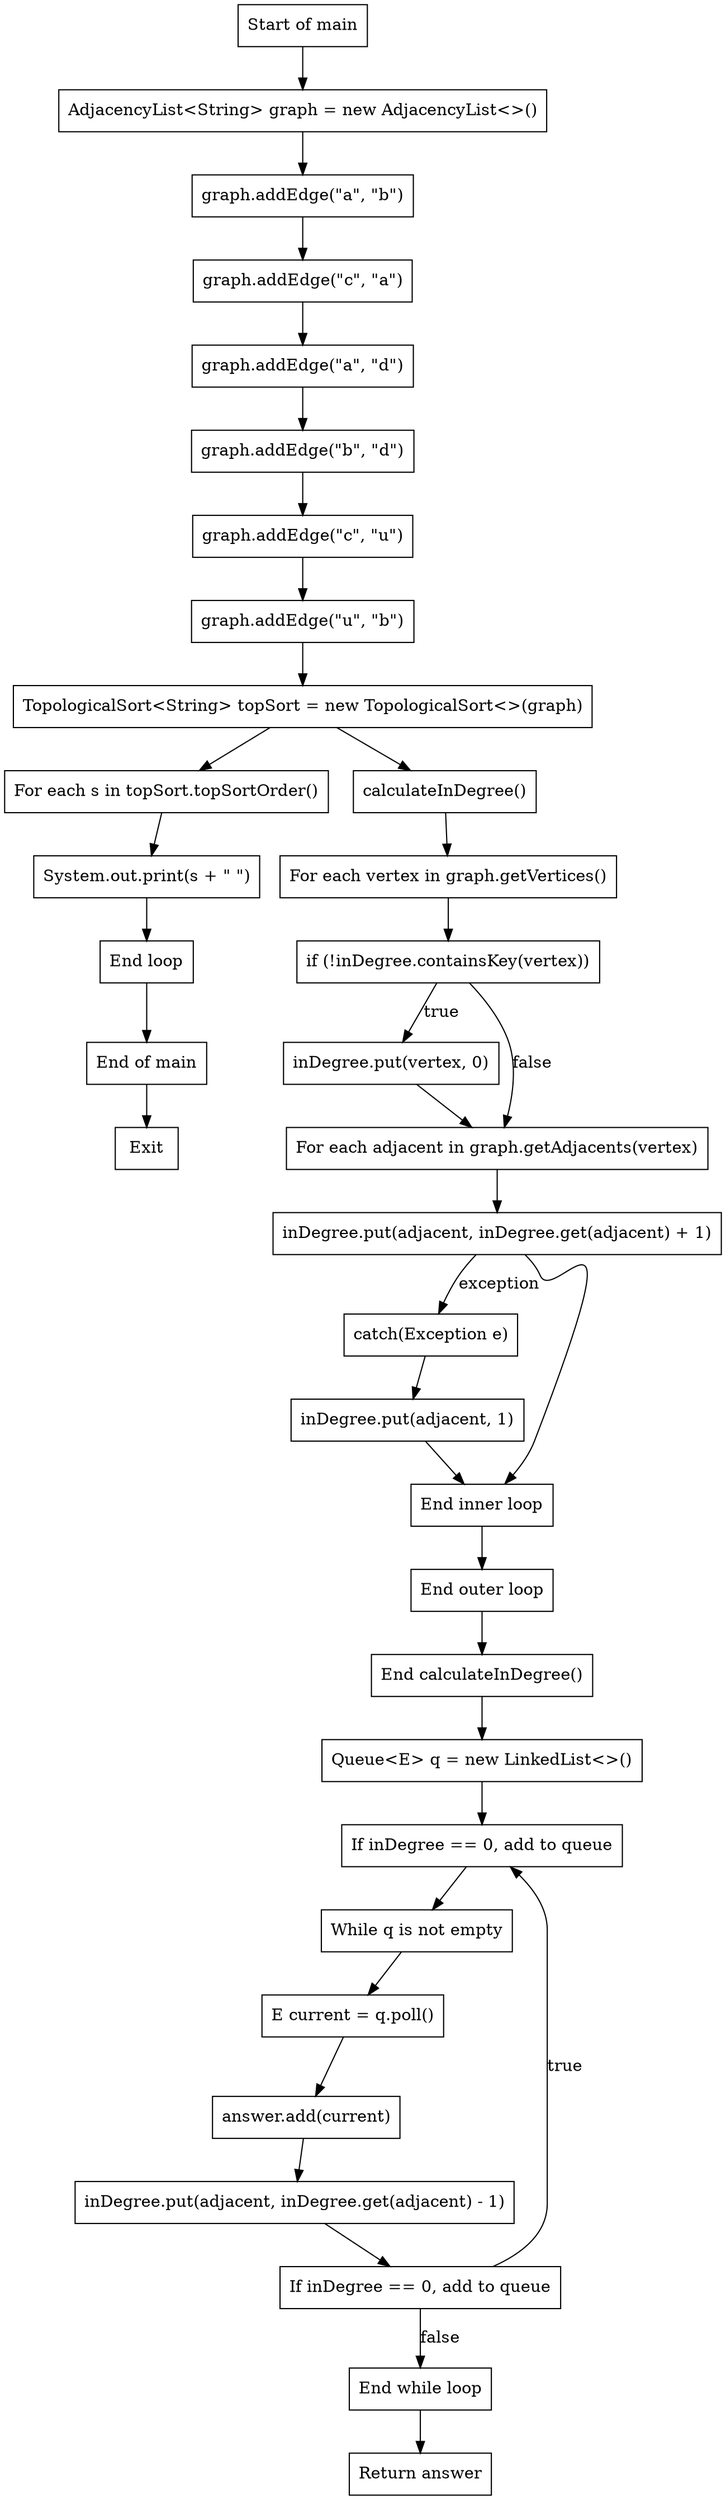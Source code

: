 digraph ControlFlowGraph {
    node [shape=box];

    // Main entry point
    MainStart [label="Start of main"];
    MainEnd [label="End of main"];

    // Graph initialization
    InitGraph [label="AdjacencyList<String> graph = new AdjacencyList<>()"];
    AddEdge1 [label="graph.addEdge(\"a\", \"b\")"];
    AddEdge2 [label="graph.addEdge(\"c\", \"a\")"];
    AddEdge3 [label="graph.addEdge(\"a\", \"d\")"];
    AddEdge4 [label="graph.addEdge(\"b\", \"d\")"];
    AddEdge5 [label="graph.addEdge(\"c\", \"u\")"];
    AddEdge6 [label="graph.addEdge(\"u\", \"b\")"];
    InitTopSort [label="TopologicalSort<String> topSort = new TopologicalSort<>(graph)"];

    // Topological sort loop
    TopSortLoopStart [label="For each s in topSort.topSortOrder()"];
    PrintOrder [label="System.out.print(s + \" \")"];
    TopSortLoopEnd [label="End loop"];

    // In-degree calculation
    CalculateInDegreeStart [label="calculateInDegree()"];
    InDegreeLoopStart [label="For each vertex in graph.getVertices()"];
    CheckInDegree [label="if (!inDegree.containsKey(vertex))"];
    SetInDegreeZero [label="inDegree.put(vertex, 0)"];
    InnerLoopStart [label="For each adjacent in graph.getAdjacents(vertex)"];
    UpdateInDegree [label="inDegree.put(adjacent, inDegree.get(adjacent) + 1)"];
    CatchException [label="catch(Exception e)"];
    SetInDegreeOne [label="inDegree.put(adjacent, 1)"];
    InnerLoopEnd [label="End inner loop"];
    InDegreeLoopEnd [label="End outer loop"];
    CalculateInDegreeEnd [label="End calculateInDegree()"];

    // Topological sort logic
    TopSortQueueInit [label="Queue<E> q = new LinkedList<>()"];
    InitQueue [label="If inDegree == 0, add to queue"];
    TopSortWhileStart [label="While q is not empty"];
    PollQueue [label="E current = q.poll()"];
    AddToAnswer [label="answer.add(current)"];
    UpdateAdjacentInDegree [label="inDegree.put(adjacent, inDegree.get(adjacent) - 1)"];
    CheckInDegreeZero [label="If inDegree == 0, add to queue"];
    TopSortWhileEnd [label="End while loop"];
    ReturnAnswer [label="Return answer"];

    // Graph structure
    MainStart -> InitGraph;
    InitGraph -> AddEdge1;
    AddEdge1 -> AddEdge2;
    AddEdge2 -> AddEdge3;
    AddEdge3 -> AddEdge4;
    AddEdge4 -> AddEdge5;
    AddEdge5 -> AddEdge6;
    AddEdge6 -> InitTopSort;
    InitTopSort -> CalculateInDegreeStart;

    // In-degree calculation flow
    CalculateInDegreeStart -> InDegreeLoopStart;
    InDegreeLoopStart -> CheckInDegree;
    CheckInDegree -> SetInDegreeZero [label="true"];
    SetInDegreeZero -> InnerLoopStart;
    CheckInDegree -> InnerLoopStart [label="false"];
    InnerLoopStart -> UpdateInDegree;
    UpdateInDegree -> InnerLoopEnd;
    UpdateInDegree -> CatchException [label="exception"];
    CatchException -> SetInDegreeOne;
    SetInDegreeOne -> InnerLoopEnd;
    InnerLoopEnd -> InDegreeLoopEnd;
    InDegreeLoopEnd -> CalculateInDegreeEnd;
    CalculateInDegreeEnd -> TopSortQueueInit;

    // Topological sort flow
    TopSortQueueInit -> InitQueue;
    InitQueue -> TopSortWhileStart;
    TopSortWhileStart -> PollQueue;
    PollQueue -> AddToAnswer;
    AddToAnswer -> UpdateAdjacentInDegree;
    UpdateAdjacentInDegree -> CheckInDegreeZero;
    CheckInDegreeZero -> TopSortWhileEnd [label="false"];
    CheckInDegreeZero -> InitQueue [label="true"];
    TopSortWhileEnd -> ReturnAnswer;

    // Loop through topSort order
    InitTopSort -> TopSortLoopStart;
    TopSortLoopStart -> PrintOrder;
    PrintOrder -> TopSortLoopEnd;
    TopSortLoopEnd -> MainEnd;

    // End program
    MainEnd -> "Exit";
}